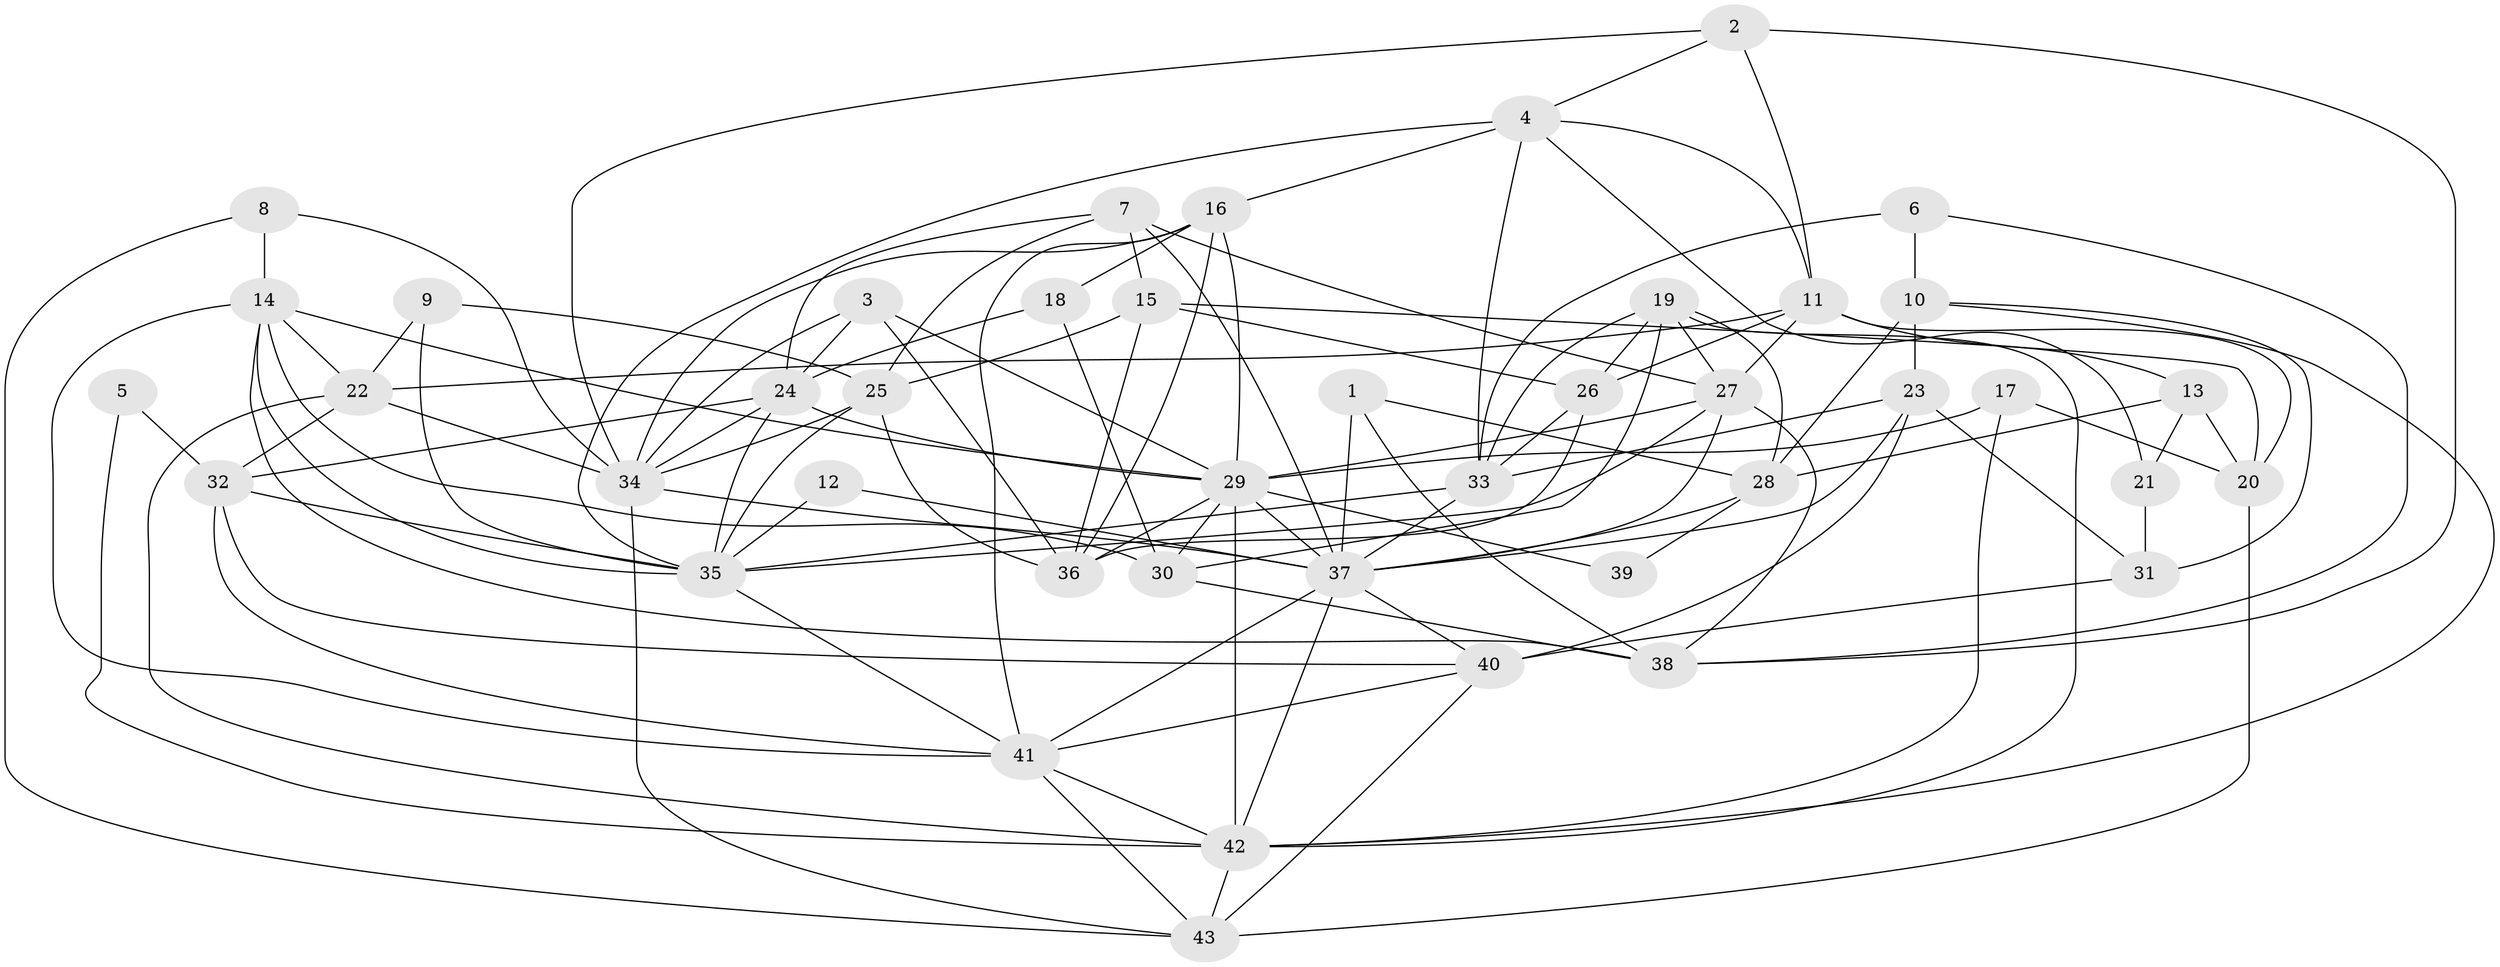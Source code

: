 // original degree distribution, {4: 0.313953488372093, 3: 0.27906976744186046, 2: 0.11627906976744186, 5: 0.1511627906976744, 6: 0.09302325581395349, 8: 0.03488372093023256, 7: 0.011627906976744186}
// Generated by graph-tools (version 1.1) at 2025/26/03/09/25 03:26:21]
// undirected, 43 vertices, 119 edges
graph export_dot {
graph [start="1"]
  node [color=gray90,style=filled];
  1;
  2;
  3;
  4;
  5;
  6;
  7;
  8;
  9;
  10;
  11;
  12;
  13;
  14;
  15;
  16;
  17;
  18;
  19;
  20;
  21;
  22;
  23;
  24;
  25;
  26;
  27;
  28;
  29;
  30;
  31;
  32;
  33;
  34;
  35;
  36;
  37;
  38;
  39;
  40;
  41;
  42;
  43;
  1 -- 28 [weight=1.0];
  1 -- 37 [weight=1.0];
  1 -- 38 [weight=1.0];
  2 -- 4 [weight=1.0];
  2 -- 11 [weight=1.0];
  2 -- 34 [weight=1.0];
  2 -- 38 [weight=1.0];
  3 -- 24 [weight=1.0];
  3 -- 29 [weight=1.0];
  3 -- 34 [weight=1.0];
  3 -- 36 [weight=2.0];
  4 -- 11 [weight=1.0];
  4 -- 16 [weight=1.0];
  4 -- 21 [weight=1.0];
  4 -- 33 [weight=1.0];
  4 -- 35 [weight=1.0];
  5 -- 32 [weight=2.0];
  5 -- 42 [weight=1.0];
  6 -- 10 [weight=1.0];
  6 -- 33 [weight=1.0];
  6 -- 38 [weight=1.0];
  7 -- 15 [weight=1.0];
  7 -- 24 [weight=1.0];
  7 -- 25 [weight=1.0];
  7 -- 27 [weight=1.0];
  7 -- 37 [weight=1.0];
  8 -- 14 [weight=1.0];
  8 -- 34 [weight=1.0];
  8 -- 43 [weight=1.0];
  9 -- 22 [weight=1.0];
  9 -- 25 [weight=1.0];
  9 -- 35 [weight=1.0];
  10 -- 23 [weight=2.0];
  10 -- 28 [weight=1.0];
  10 -- 31 [weight=1.0];
  10 -- 42 [weight=1.0];
  11 -- 13 [weight=1.0];
  11 -- 20 [weight=1.0];
  11 -- 22 [weight=1.0];
  11 -- 26 [weight=1.0];
  11 -- 27 [weight=1.0];
  12 -- 35 [weight=1.0];
  12 -- 37 [weight=1.0];
  13 -- 20 [weight=1.0];
  13 -- 21 [weight=1.0];
  13 -- 28 [weight=2.0];
  14 -- 22 [weight=1.0];
  14 -- 29 [weight=1.0];
  14 -- 30 [weight=2.0];
  14 -- 35 [weight=2.0];
  14 -- 38 [weight=1.0];
  14 -- 41 [weight=1.0];
  15 -- 20 [weight=1.0];
  15 -- 25 [weight=1.0];
  15 -- 26 [weight=1.0];
  15 -- 36 [weight=1.0];
  16 -- 18 [weight=1.0];
  16 -- 29 [weight=1.0];
  16 -- 34 [weight=1.0];
  16 -- 36 [weight=1.0];
  16 -- 41 [weight=1.0];
  17 -- 20 [weight=1.0];
  17 -- 29 [weight=1.0];
  17 -- 42 [weight=1.0];
  18 -- 24 [weight=1.0];
  18 -- 30 [weight=1.0];
  19 -- 26 [weight=1.0];
  19 -- 27 [weight=1.0];
  19 -- 28 [weight=1.0];
  19 -- 30 [weight=1.0];
  19 -- 33 [weight=1.0];
  19 -- 42 [weight=1.0];
  20 -- 43 [weight=1.0];
  21 -- 31 [weight=1.0];
  22 -- 32 [weight=1.0];
  22 -- 34 [weight=2.0];
  22 -- 42 [weight=1.0];
  23 -- 31 [weight=1.0];
  23 -- 33 [weight=1.0];
  23 -- 37 [weight=2.0];
  23 -- 40 [weight=1.0];
  24 -- 29 [weight=1.0];
  24 -- 32 [weight=1.0];
  24 -- 34 [weight=1.0];
  24 -- 35 [weight=1.0];
  25 -- 34 [weight=1.0];
  25 -- 35 [weight=1.0];
  25 -- 36 [weight=2.0];
  26 -- 33 [weight=1.0];
  26 -- 36 [weight=2.0];
  27 -- 29 [weight=1.0];
  27 -- 35 [weight=1.0];
  27 -- 37 [weight=1.0];
  27 -- 38 [weight=1.0];
  28 -- 37 [weight=1.0];
  28 -- 39 [weight=1.0];
  29 -- 30 [weight=1.0];
  29 -- 36 [weight=1.0];
  29 -- 37 [weight=1.0];
  29 -- 39 [weight=1.0];
  29 -- 42 [weight=1.0];
  30 -- 38 [weight=1.0];
  31 -- 40 [weight=1.0];
  32 -- 35 [weight=1.0];
  32 -- 40 [weight=1.0];
  32 -- 41 [weight=1.0];
  33 -- 35 [weight=1.0];
  33 -- 37 [weight=1.0];
  34 -- 37 [weight=1.0];
  34 -- 43 [weight=1.0];
  35 -- 41 [weight=1.0];
  37 -- 40 [weight=1.0];
  37 -- 41 [weight=1.0];
  37 -- 42 [weight=1.0];
  40 -- 41 [weight=1.0];
  40 -- 43 [weight=1.0];
  41 -- 42 [weight=1.0];
  41 -- 43 [weight=1.0];
  42 -- 43 [weight=1.0];
}

